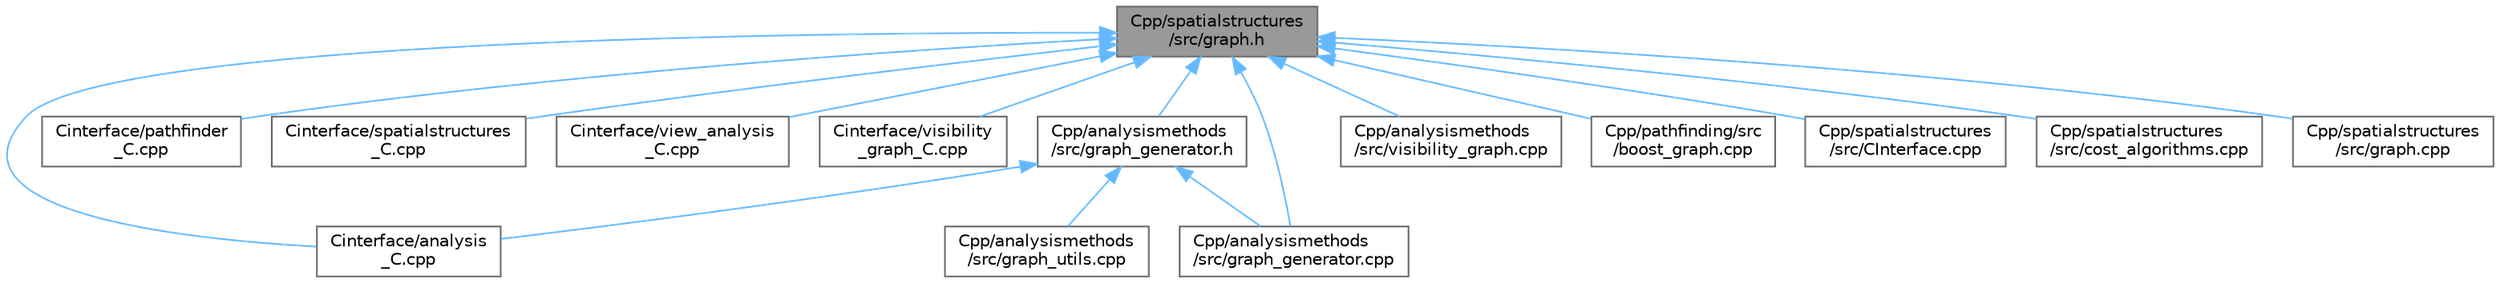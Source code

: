 digraph "Cpp/spatialstructures/src/graph.h"
{
 // LATEX_PDF_SIZE
  bgcolor="transparent";
  edge [fontname=Helvetica,fontsize=10,labelfontname=Helvetica,labelfontsize=10];
  node [fontname=Helvetica,fontsize=10,shape=box,height=0.2,width=0.4];
  Node1 [label="Cpp/spatialstructures\l/src/graph.h",height=0.2,width=0.4,color="gray40", fillcolor="grey60", style="filled", fontcolor="black",tooltip="Contains definitions for the Graph  class."];
  Node1 -> Node2 [dir="back",color="steelblue1",style="solid"];
  Node2 [label="Cinterface/analysis\l_C.cpp",height=0.2,width=0.4,color="grey40", fillcolor="white", style="filled",URL="$a00404.html",tooltip=" "];
  Node1 -> Node3 [dir="back",color="steelblue1",style="solid"];
  Node3 [label="Cinterface/pathfinder\l_C.cpp",height=0.2,width=0.4,color="grey40", fillcolor="white", style="filled",URL="$a00422.html",tooltip=" "];
  Node1 -> Node4 [dir="back",color="steelblue1",style="solid"];
  Node4 [label="Cinterface/spatialstructures\l_C.cpp",height=0.2,width=0.4,color="grey40", fillcolor="white", style="filled",URL="$a00434.html",tooltip=" "];
  Node1 -> Node5 [dir="back",color="steelblue1",style="solid"];
  Node5 [label="Cinterface/view_analysis\l_C.cpp",height=0.2,width=0.4,color="grey40", fillcolor="white", style="filled",URL="$a00440.html",tooltip=" "];
  Node1 -> Node6 [dir="back",color="steelblue1",style="solid"];
  Node6 [label="Cinterface/visibility\l_graph_C.cpp",height=0.2,width=0.4,color="grey40", fillcolor="white", style="filled",URL="$a00446.html",tooltip=" "];
  Node1 -> Node7 [dir="back",color="steelblue1",style="solid"];
  Node7 [label="Cpp/analysismethods\l/src/graph_generator.cpp",height=0.2,width=0.4,color="grey40", fillcolor="white", style="filled",URL="$a00005.html",tooltip="Contains implementation for the functions in the GraphGenerator class."];
  Node1 -> Node8 [dir="back",color="steelblue1",style="solid"];
  Node8 [label="Cpp/analysismethods\l/src/graph_generator.h",height=0.2,width=0.4,color="grey40", fillcolor="white", style="filled",URL="$a00008.html",tooltip="Contains declarations for all functions related to the graph generator."];
  Node8 -> Node2 [dir="back",color="steelblue1",style="solid"];
  Node8 -> Node7 [dir="back",color="steelblue1",style="solid"];
  Node8 -> Node9 [dir="back",color="steelblue1",style="solid"];
  Node9 [label="Cpp/analysismethods\l/src/graph_utils.cpp",height=0.2,width=0.4,color="grey40", fillcolor="white", style="filled",URL="$a00011.html",tooltip=" "];
  Node1 -> Node10 [dir="back",color="steelblue1",style="solid"];
  Node10 [label="Cpp/analysismethods\l/src/visibility_graph.cpp",height=0.2,width=0.4,color="grey40", fillcolor="white", style="filled",URL="$a00026.html",tooltip="Contains implementation for the VisibilityGraph class."];
  Node1 -> Node11 [dir="back",color="steelblue1",style="solid"];
  Node11 [label="Cpp/pathfinding/src\l/boost_graph.cpp",height=0.2,width=0.4,color="grey40", fillcolor="white", style="filled",URL="$a00197.html",tooltip="Contains implementation for the BoostGraph class."];
  Node1 -> Node12 [dir="back",color="steelblue1",style="solid"];
  Node12 [label="Cpp/spatialstructures\l/src/CInterface.cpp",height=0.2,width=0.4,color="grey40", fillcolor="white", style="filled",URL="$a00245.html",tooltip="Contains implementation for the CInterface."];
  Node1 -> Node13 [dir="back",color="steelblue1",style="solid"];
  Node13 [label="Cpp/spatialstructures\l/src/cost_algorithms.cpp",height=0.2,width=0.4,color="grey40", fillcolor="white", style="filled",URL="$a00254.html",tooltip=" "];
  Node1 -> Node14 [dir="back",color="steelblue1",style="solid"];
  Node14 [label="Cpp/spatialstructures\l/src/graph.cpp",height=0.2,width=0.4,color="grey40", fillcolor="white", style="filled",URL="$a00266.html",tooltip="Contains implementation for the Graph class."];
}
